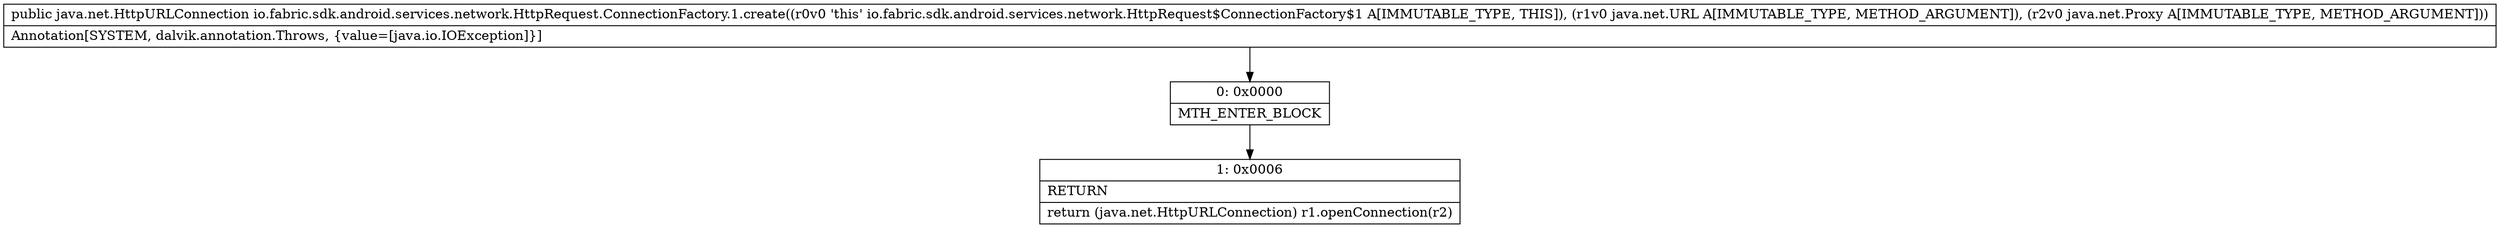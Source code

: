 digraph "CFG forio.fabric.sdk.android.services.network.HttpRequest.ConnectionFactory.1.create(Ljava\/net\/URL;Ljava\/net\/Proxy;)Ljava\/net\/HttpURLConnection;" {
Node_0 [shape=record,label="{0\:\ 0x0000|MTH_ENTER_BLOCK\l}"];
Node_1 [shape=record,label="{1\:\ 0x0006|RETURN\l|return (java.net.HttpURLConnection) r1.openConnection(r2)\l}"];
MethodNode[shape=record,label="{public java.net.HttpURLConnection io.fabric.sdk.android.services.network.HttpRequest.ConnectionFactory.1.create((r0v0 'this' io.fabric.sdk.android.services.network.HttpRequest$ConnectionFactory$1 A[IMMUTABLE_TYPE, THIS]), (r1v0 java.net.URL A[IMMUTABLE_TYPE, METHOD_ARGUMENT]), (r2v0 java.net.Proxy A[IMMUTABLE_TYPE, METHOD_ARGUMENT]))  | Annotation[SYSTEM, dalvik.annotation.Throws, \{value=[java.io.IOException]\}]\l}"];
MethodNode -> Node_0;
Node_0 -> Node_1;
}

